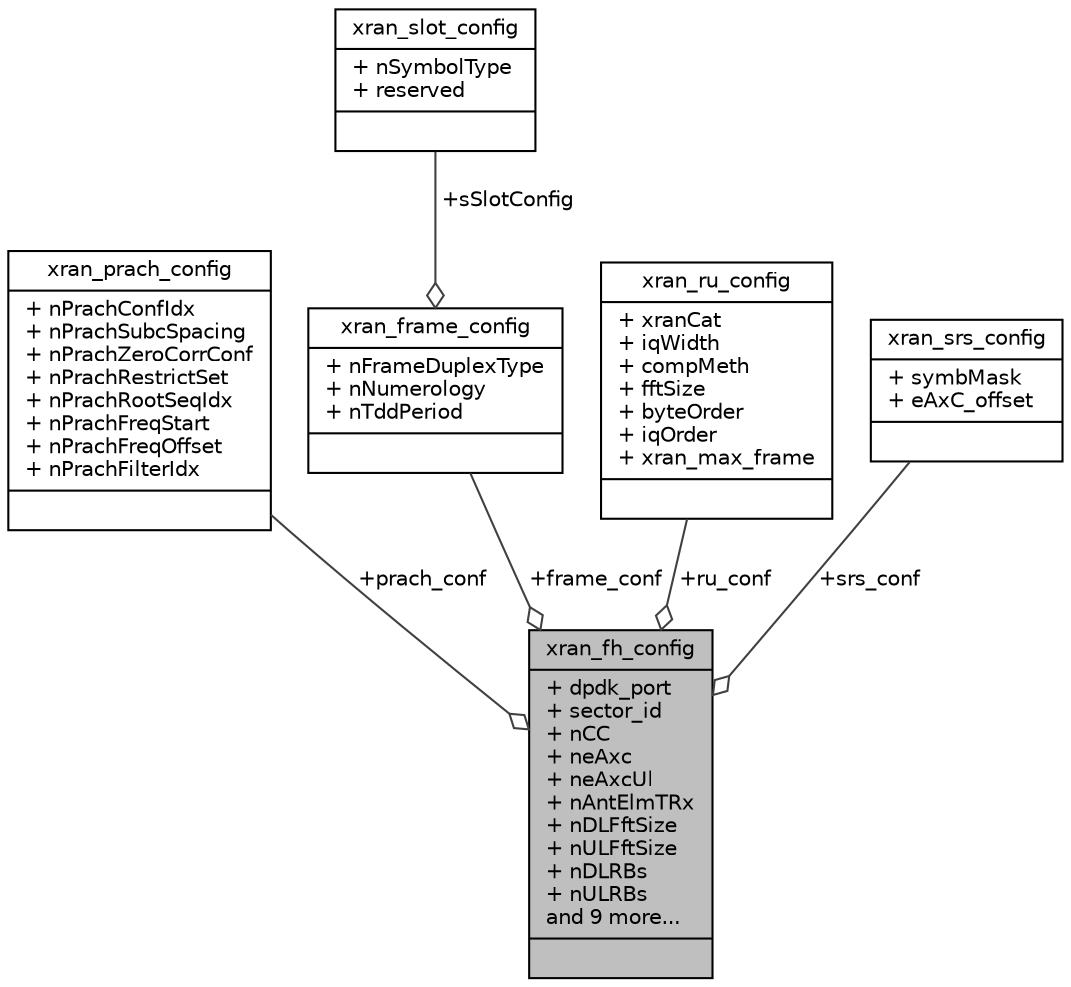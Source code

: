digraph "xran_fh_config"
{
 // LATEX_PDF_SIZE
  edge [fontname="Helvetica",fontsize="10",labelfontname="Helvetica",labelfontsize="10"];
  node [fontname="Helvetica",fontsize="10",shape=record];
  Node1 [label="{xran_fh_config\n|+ dpdk_port\l+ sector_id\l+ nCC\l+ neAxc\l+ neAxcUl\l+ nAntElmTRx\l+ nDLFftSize\l+ nULFftSize\l+ nDLRBs\l+ nULRBs\land 9 more...\l|}",height=0.2,width=0.4,color="black", fillcolor="grey75", style="filled", fontcolor="black",tooltip=" "];
  Node2 -> Node1 [color="grey25",fontsize="10",style="solid",label=" +prach_conf" ,arrowhead="odiamond",fontname="Helvetica"];
  Node2 [label="{xran_prach_config\n|+ nPrachConfIdx\l+ nPrachSubcSpacing\l+ nPrachZeroCorrConf\l+ nPrachRestrictSet\l+ nPrachRootSeqIdx\l+ nPrachFreqStart\l+ nPrachFreqOffset\l+ nPrachFilterIdx\l|}",height=0.2,width=0.4,color="black", fillcolor="white", style="filled",URL="$structxran__prach__config.html",tooltip=" "];
  Node3 -> Node1 [color="grey25",fontsize="10",style="solid",label=" +frame_conf" ,arrowhead="odiamond",fontname="Helvetica"];
  Node3 [label="{xran_frame_config\n|+ nFrameDuplexType\l+ nNumerology\l+ nTddPeriod\l|}",height=0.2,width=0.4,color="black", fillcolor="white", style="filled",URL="$structxran__frame__config.html",tooltip=" "];
  Node4 -> Node3 [color="grey25",fontsize="10",style="solid",label=" +sSlotConfig" ,arrowhead="odiamond",fontname="Helvetica"];
  Node4 [label="{xran_slot_config\n|+ nSymbolType\l+ reserved\l|}",height=0.2,width=0.4,color="black", fillcolor="white", style="filled",URL="$structxran__slot__config.html",tooltip=" "];
  Node5 -> Node1 [color="grey25",fontsize="10",style="solid",label=" +ru_conf" ,arrowhead="odiamond",fontname="Helvetica"];
  Node5 [label="{xran_ru_config\n|+ xranCat\l+ iqWidth\l+ compMeth\l+ fftSize\l+ byteOrder\l+ iqOrder\l+ xran_max_frame\l|}",height=0.2,width=0.4,color="black", fillcolor="white", style="filled",URL="$structxran__ru__config.html",tooltip=" "];
  Node6 -> Node1 [color="grey25",fontsize="10",style="solid",label=" +srs_conf" ,arrowhead="odiamond",fontname="Helvetica"];
  Node6 [label="{xran_srs_config\n|+ symbMask\l+ eAxC_offset\l|}",height=0.2,width=0.4,color="black", fillcolor="white", style="filled",URL="$structxran__srs__config.html",tooltip=" "];
}
